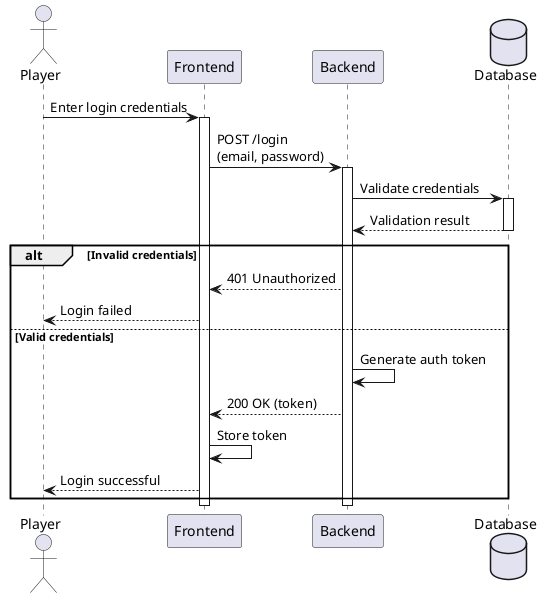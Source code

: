 @startuml Login

actor "Player" as Player
participant "Frontend" as FE
participant "Backend" as API
database "Database" as DB

Player -> FE: Enter login credentials
activate FE
FE -> API: POST /login\n(email, password)
activate API
API -> DB: Validate credentials
activate DB
DB --> API: Validation result
deactivate DB
alt Invalid credentials
    API --> FE: 401 Unauthorized
    FE --> Player: Login failed
else Valid credentials
    API -> API: Generate auth token
    API --> FE: 200 OK (token)
    FE -> FE: Store token
    FE --> Player: Login successful
end
deactivate API
deactivate FE

@endmul